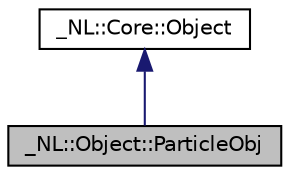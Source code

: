 digraph "_NL::Object::ParticleObj"
{
  edge [fontname="Helvetica",fontsize="10",labelfontname="Helvetica",labelfontsize="10"];
  node [fontname="Helvetica",fontsize="10",shape=record];
  Node0 [label="_NL::Object::ParticleObj",height=0.2,width=0.4,color="black", fillcolor="grey75", style="filled", fontcolor="black"];
  Node1 -> Node0 [dir="back",color="midnightblue",fontsize="10",style="solid",fontname="Helvetica"];
  Node1 [label="_NL::Core::Object",height=0.2,width=0.4,color="black", fillcolor="white", style="filled",URL="$class___n_l_1_1_core_1_1_object.html"];
}
